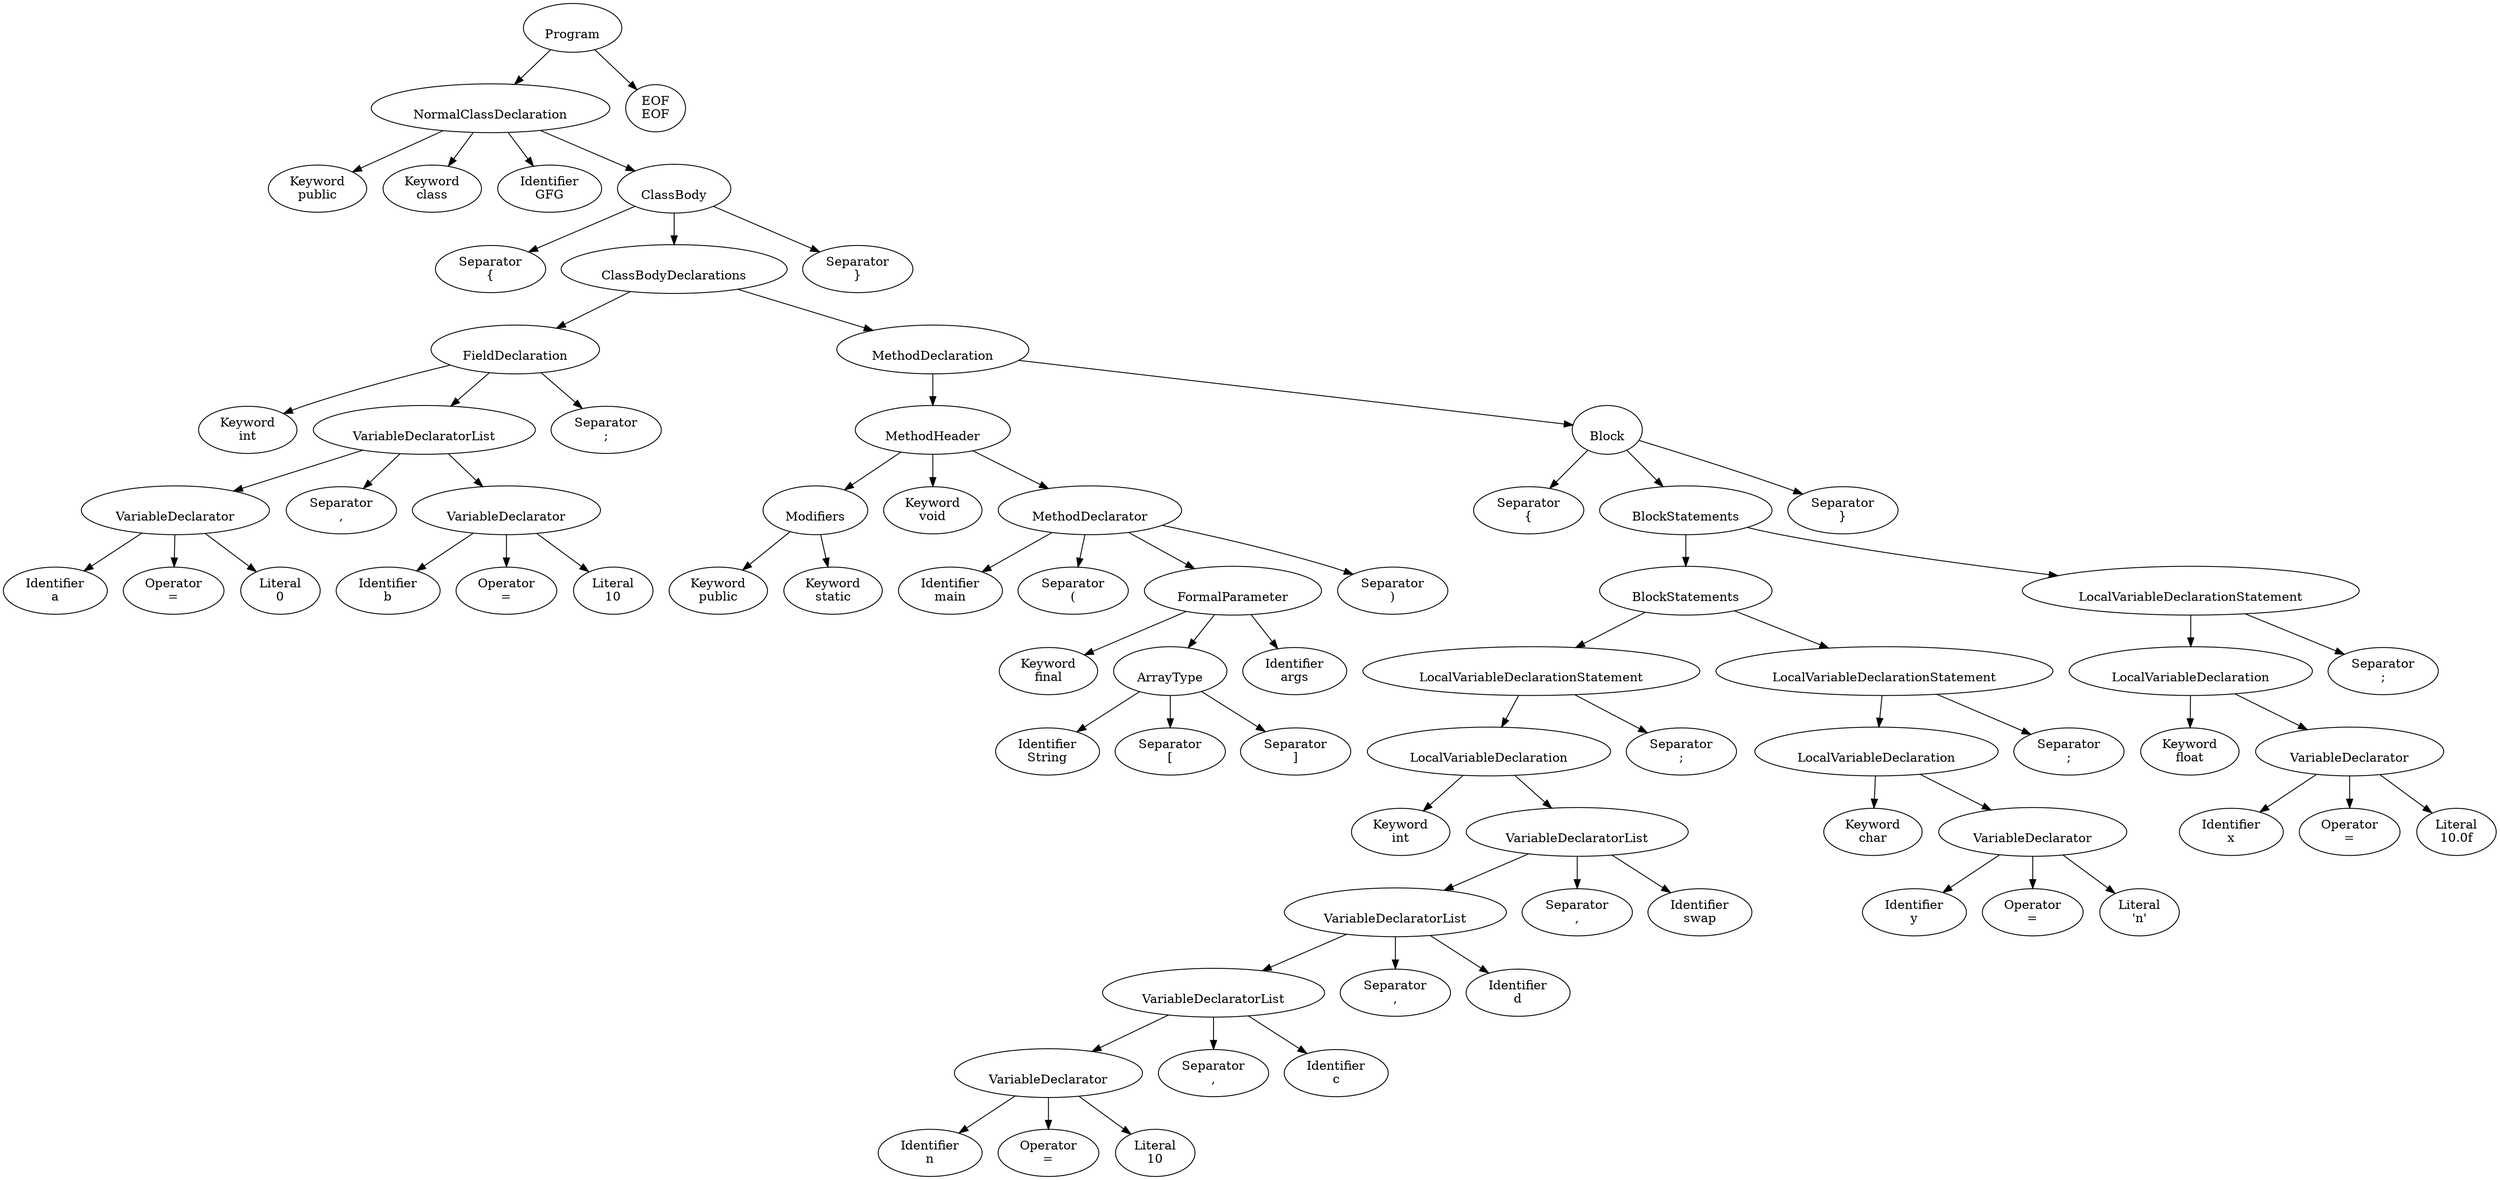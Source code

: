 digraph PARSE_TREE {
  node0 [label="\nProgram"];
  node0 -> node1;
  node1 [label="\nNormalClassDeclaration"];
  node1 -> node2;
  node2 [label="Keyword\npublic"];
  node1 -> node3;
  node3 [label="Keyword\nclass"];
  node1 -> node4;
  node4 [label="Identifier\nGFG"];
  node1 -> node5;
  node5 [label="\nClassBody"];
  node5 -> node6;
  node6 [label="Separator\n{"];
  node5 -> node7;
  node7 [label="\nClassBodyDeclarations"];
  node7 -> node8;
  node8 [label="\nFieldDeclaration"];
  node8 -> node9;
  node9 [label="Keyword\nint"];
  node8 -> node10;
  node10 [label="\nVariableDeclaratorList"];
  node10 -> node11;
  node11 [label="\nVariableDeclarator"];
  node11 -> node12;
  node12 [label="Identifier\na"];
  node11 -> node13;
  node13 [label="Operator\n="];
  node11 -> node14;
  node14 [label="Literal\n0"];
  node10 -> node15;
  node15 [label="Separator\n,"];
  node10 -> node16;
  node16 [label="\nVariableDeclarator"];
  node16 -> node17;
  node17 [label="Identifier\nb"];
  node16 -> node18;
  node18 [label="Operator\n="];
  node16 -> node19;
  node19 [label="Literal\n10"];
  node8 -> node20;
  node20 [label="Separator\n;"];
  node7 -> node21;
  node21 [label="\nMethodDeclaration"];
  node21 -> node22;
  node22 [label="\nMethodHeader"];
  node22 -> node23;
  node23 [label="\nModifiers"];
  node23 -> node24;
  node24 [label="Keyword\npublic"];
  node23 -> node25;
  node25 [label="Keyword\nstatic"];
  node22 -> node26;
  node26 [label="Keyword\nvoid"];
  node22 -> node27;
  node27 [label="\nMethodDeclarator"];
  node27 -> node28;
  node28 [label="Identifier\nmain"];
  node27 -> node29;
  node29 [label="Separator\n("];
  node27 -> node30;
  node30 [label="\nFormalParameter"];
  node30 -> node31;
  node31 [label="Keyword\nfinal"];
  node30 -> node32;
  node32 [label="\nArrayType"];
  node32 -> node33;
  node33 [label="Identifier\nString"];
  node32 -> node34;
  node34 [label="Separator\n["];
  node32 -> node35;
  node35 [label="Separator\n]"];
  node30 -> node36;
  node36 [label="Identifier\nargs"];
  node27 -> node37;
  node37 [label="Separator\n)"];
  node21 -> node38;
  node38 [label="\nBlock"];
  node38 -> node39;
  node39 [label="Separator\n{"];
  node38 -> node40;
  node40 [label="\nBlockStatements"];
  node40 -> node41;
  node41 [label="\nBlockStatements"];
  node41 -> node42;
  node42 [label="\nLocalVariableDeclarationStatement"];
  node42 -> node43;
  node43 [label="\nLocalVariableDeclaration"];
  node43 -> node44;
  node44 [label="Keyword\nint"];
  node43 -> node45;
  node45 [label="\nVariableDeclaratorList"];
  node45 -> node46;
  node46 [label="\nVariableDeclaratorList"];
  node46 -> node47;
  node47 [label="\nVariableDeclaratorList"];
  node47 -> node48;
  node48 [label="\nVariableDeclarator"];
  node48 -> node49;
  node49 [label="Identifier\nn"];
  node48 -> node50;
  node50 [label="Operator\n="];
  node48 -> node51;
  node51 [label="Literal\n10"];
  node47 -> node52;
  node52 [label="Separator\n,"];
  node47 -> node53;
  node53 [label="Identifier\nc"];
  node46 -> node54;
  node54 [label="Separator\n,"];
  node46 -> node55;
  node55 [label="Identifier\nd"];
  node45 -> node56;
  node56 [label="Separator\n,"];
  node45 -> node57;
  node57 [label="Identifier\nswap"];
  node42 -> node58;
  node58 [label="Separator\n;"];
  node41 -> node59;
  node59 [label="\nLocalVariableDeclarationStatement"];
  node59 -> node60;
  node60 [label="\nLocalVariableDeclaration"];
  node60 -> node61;
  node61 [label="Keyword\nchar"];
  node60 -> node62;
  node62 [label="\nVariableDeclarator"];
  node62 -> node63;
  node63 [label="Identifier\ny"];
  node62 -> node64;
  node64 [label="Operator\n="];
  node62 -> node65;
  node65 [label="Literal\n'n'"];
  node59 -> node66;
  node66 [label="Separator\n;"];
  node40 -> node67;
  node67 [label="\nLocalVariableDeclarationStatement"];
  node67 -> node68;
  node68 [label="\nLocalVariableDeclaration"];
  node68 -> node69;
  node69 [label="Keyword\nfloat"];
  node68 -> node70;
  node70 [label="\nVariableDeclarator"];
  node70 -> node71;
  node71 [label="Identifier\nx"];
  node70 -> node72;
  node72 [label="Operator\n="];
  node70 -> node73;
  node73 [label="Literal\n10.0f"];
  node67 -> node74;
  node74 [label="Separator\n;"];
  node38 -> node75;
  node75 [label="Separator\n}"];
  node5 -> node76;
  node76 [label="Separator\n}"];
  node0 -> node77;
  node77 [label="EOF\nEOF"];
}
